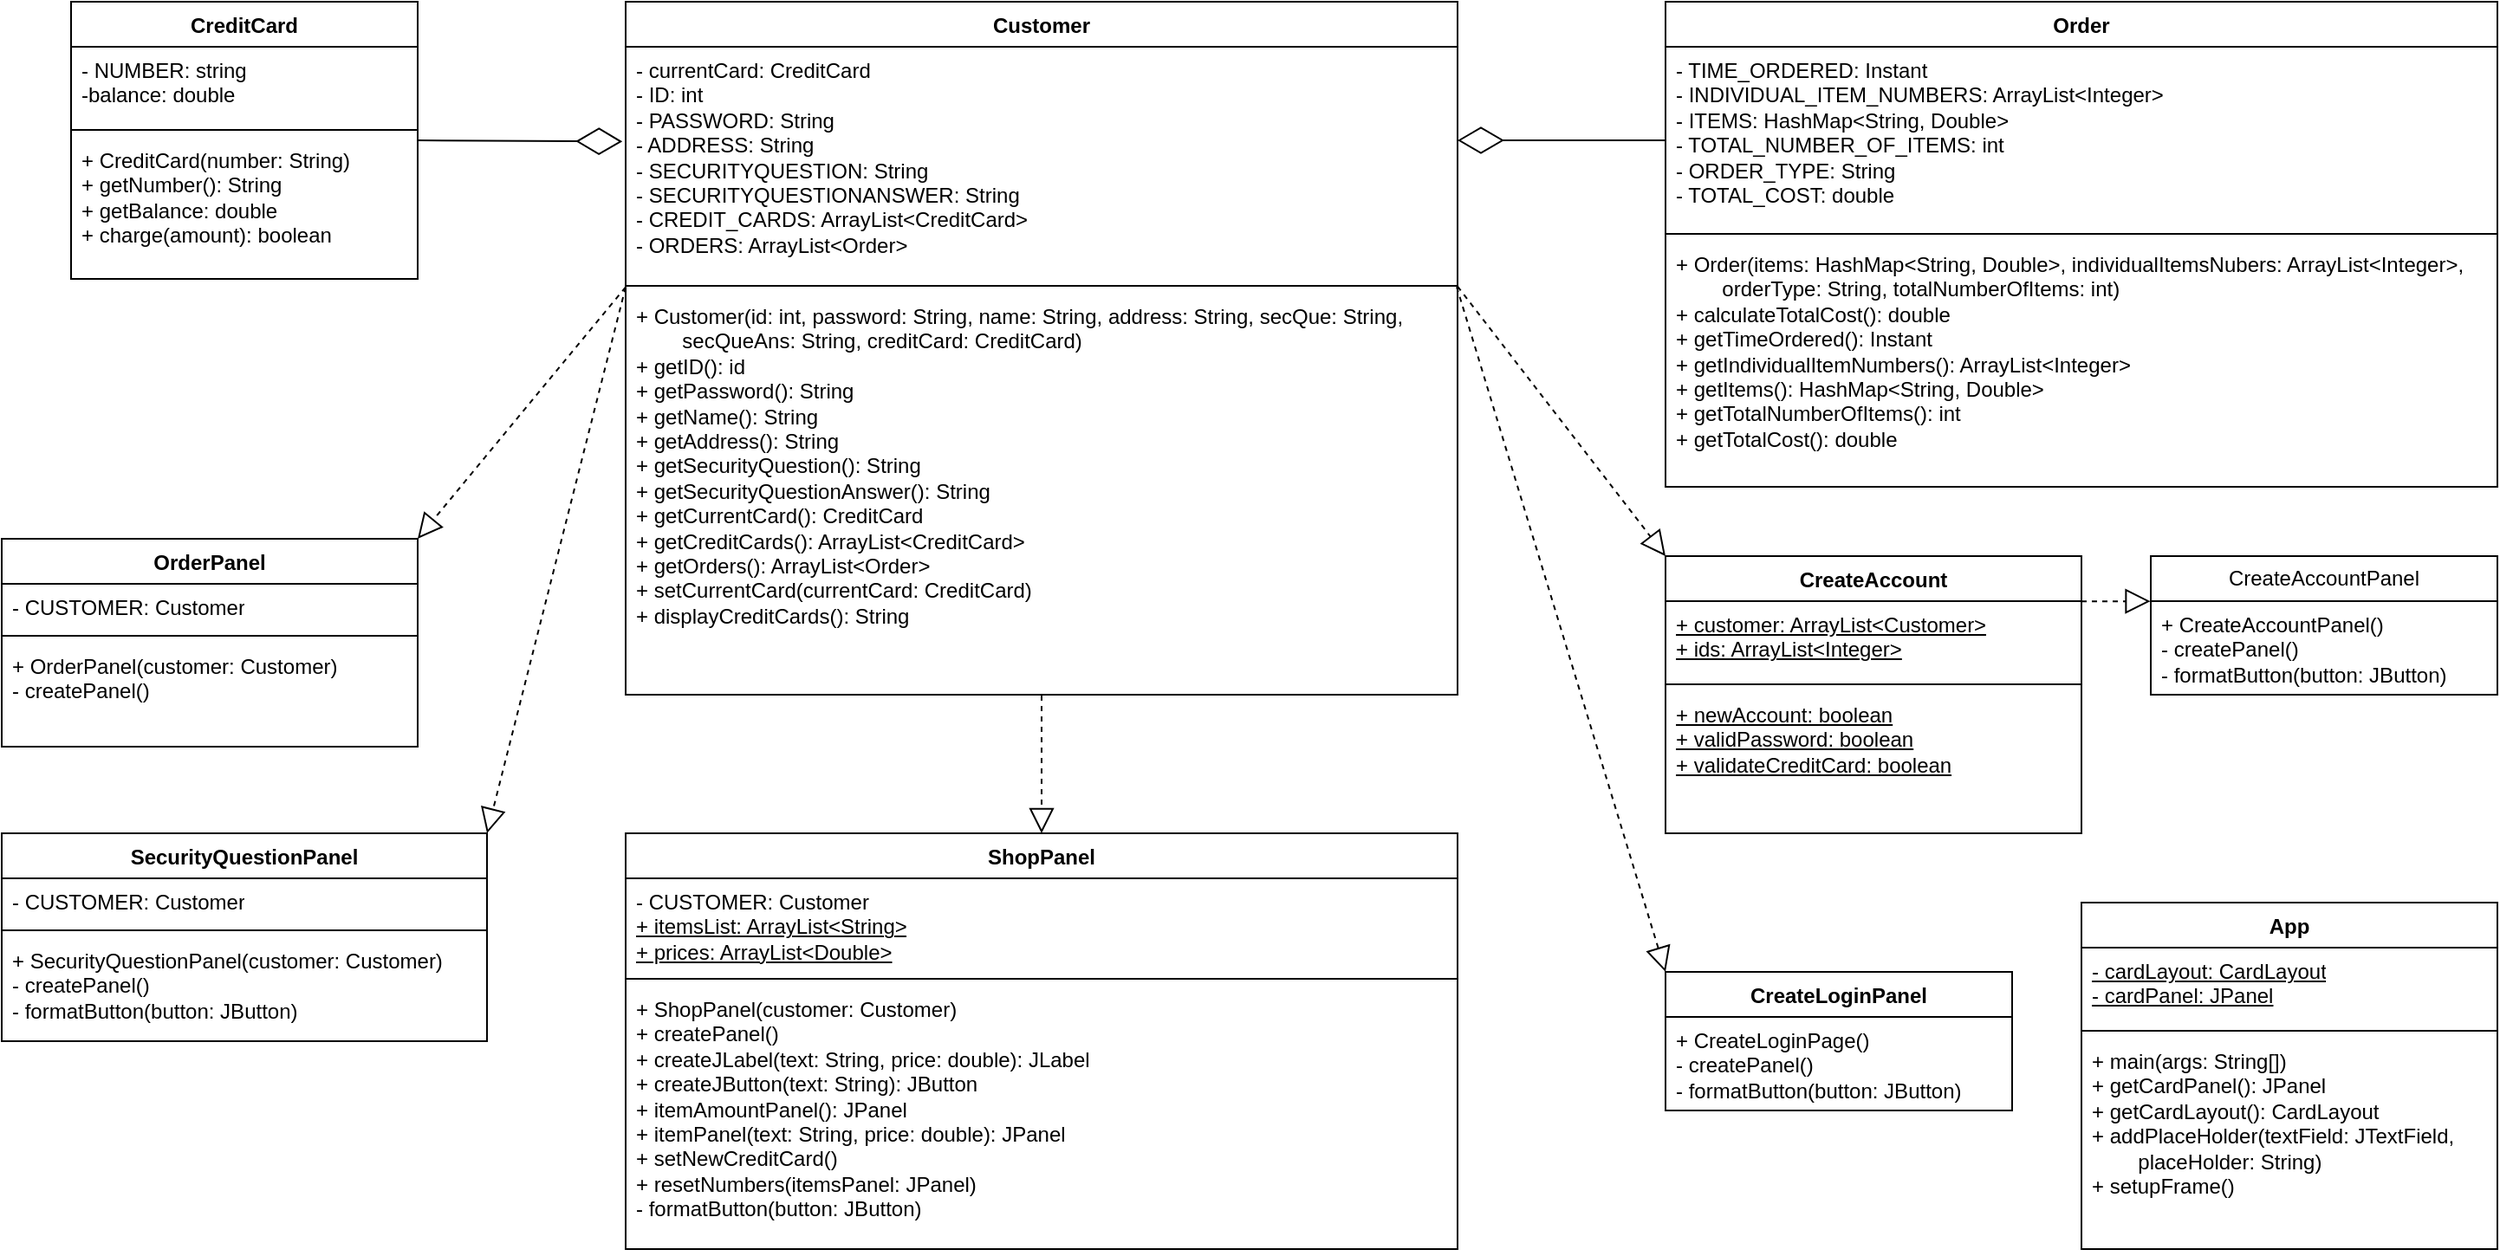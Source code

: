 <mxfile version="24.7.1" type="github">
  <diagram name="Page-1" id="fTPm5DQP8wG06u_MqmHy">
    <mxGraphModel dx="2026" dy="642" grid="1" gridSize="10" guides="1" tooltips="1" connect="1" arrows="1" fold="1" page="0" pageScale="1" pageWidth="827" pageHeight="1169" math="0" shadow="0">
      <root>
        <mxCell id="0" />
        <mxCell id="1" parent="0" />
        <mxCell id="OHdOC4P4XVelpUxqnQEv-1" value="CreateAccount" style="swimlane;fontStyle=1;align=center;verticalAlign=top;childLayout=stackLayout;horizontal=1;startSize=26;horizontalStack=0;resizeParent=1;resizeParentMax=0;resizeLast=0;collapsible=1;marginBottom=0;whiteSpace=wrap;html=1;" parent="1" vertex="1">
          <mxGeometry x="40" y="800" width="240" height="160" as="geometry" />
        </mxCell>
        <mxCell id="OHdOC4P4XVelpUxqnQEv-2" value="&lt;div&gt;&lt;u&gt;+ customer: ArrayList&amp;lt;Customer&amp;gt;&lt;/u&gt;&lt;/div&gt;&lt;div&gt;&lt;u&gt;+ ids: ArrayList&amp;lt;Integer&amp;gt;&lt;/u&gt;&lt;br&gt;&lt;/div&gt;" style="text;strokeColor=none;fillColor=none;align=left;verticalAlign=top;spacingLeft=4;spacingRight=4;overflow=hidden;rotatable=0;points=[[0,0.5],[1,0.5]];portConstraint=eastwest;whiteSpace=wrap;html=1;" parent="OHdOC4P4XVelpUxqnQEv-1" vertex="1">
          <mxGeometry y="26" width="240" height="44" as="geometry" />
        </mxCell>
        <mxCell id="OHdOC4P4XVelpUxqnQEv-3" value="" style="line;strokeWidth=1;fillColor=none;align=left;verticalAlign=middle;spacingTop=-1;spacingLeft=3;spacingRight=3;rotatable=0;labelPosition=right;points=[];portConstraint=eastwest;strokeColor=inherit;" parent="OHdOC4P4XVelpUxqnQEv-1" vertex="1">
          <mxGeometry y="70" width="240" height="8" as="geometry" />
        </mxCell>
        <mxCell id="OHdOC4P4XVelpUxqnQEv-4" value="&lt;div&gt;&lt;u&gt;+ newAccount: boolean&lt;/u&gt;&lt;/div&gt;&lt;div&gt;&lt;u&gt;+ validPassword: boolean&lt;/u&gt;&lt;/div&gt;&lt;div&gt;&lt;u&gt;+ validateCreditCard: boolean&lt;/u&gt;&lt;br&gt;&lt;/div&gt;" style="text;strokeColor=none;fillColor=none;align=left;verticalAlign=top;spacingLeft=4;spacingRight=4;overflow=hidden;rotatable=0;points=[[0,0.5],[1,0.5]];portConstraint=eastwest;whiteSpace=wrap;html=1;" parent="OHdOC4P4XVelpUxqnQEv-1" vertex="1">
          <mxGeometry y="78" width="240" height="82" as="geometry" />
        </mxCell>
        <mxCell id="OHdOC4P4XVelpUxqnQEv-5" value="CreateLoginPanel" style="swimlane;fontStyle=1;align=center;verticalAlign=top;childLayout=stackLayout;horizontal=1;startSize=26;horizontalStack=0;resizeParent=1;resizeParentMax=0;resizeLast=0;collapsible=1;marginBottom=0;whiteSpace=wrap;html=1;" parent="1" vertex="1">
          <mxGeometry x="40" y="1040" width="200" height="80" as="geometry" />
        </mxCell>
        <mxCell id="OHdOC4P4XVelpUxqnQEv-8" value="&lt;div&gt;+ CreateLoginPage()&lt;/div&gt;&lt;div&gt;- createPanel()&lt;br&gt;&lt;/div&gt;&lt;div&gt;- formatButton(button: JButton)&lt;br&gt;&lt;/div&gt;" style="text;strokeColor=none;fillColor=none;align=left;verticalAlign=top;spacingLeft=4;spacingRight=4;overflow=hidden;rotatable=0;points=[[0,0.5],[1,0.5]];portConstraint=eastwest;whiteSpace=wrap;html=1;" parent="OHdOC4P4XVelpUxqnQEv-5" vertex="1">
          <mxGeometry y="26" width="200" height="54" as="geometry" />
        </mxCell>
        <mxCell id="OHdOC4P4XVelpUxqnQEv-13" value="CreateAccountPanel" style="swimlane;fontStyle=0;childLayout=stackLayout;horizontal=1;startSize=26;fillColor=none;horizontalStack=0;resizeParent=1;resizeParentMax=0;resizeLast=0;collapsible=1;marginBottom=0;whiteSpace=wrap;html=1;" parent="1" vertex="1">
          <mxGeometry x="320" y="800" width="200" height="80" as="geometry" />
        </mxCell>
        <mxCell id="OHdOC4P4XVelpUxqnQEv-14" value="&lt;div&gt;+ CreateAccountPanel()&lt;/div&gt;&lt;div&gt;- createPanel()&lt;/div&gt;&lt;div&gt;- formatButton(button: JButton)&lt;br&gt;&lt;/div&gt;" style="text;strokeColor=none;fillColor=none;align=left;verticalAlign=top;spacingLeft=4;spacingRight=4;overflow=hidden;rotatable=0;points=[[0,0.5],[1,0.5]];portConstraint=eastwest;whiteSpace=wrap;html=1;" parent="OHdOC4P4XVelpUxqnQEv-13" vertex="1">
          <mxGeometry y="26" width="200" height="54" as="geometry" />
        </mxCell>
        <mxCell id="OHdOC4P4XVelpUxqnQEv-17" value="CreditCard" style="swimlane;fontStyle=1;align=center;verticalAlign=top;childLayout=stackLayout;horizontal=1;startSize=26;horizontalStack=0;resizeParent=1;resizeParentMax=0;resizeLast=0;collapsible=1;marginBottom=0;whiteSpace=wrap;html=1;" parent="1" vertex="1">
          <mxGeometry x="-880" y="480" width="200" height="160" as="geometry" />
        </mxCell>
        <mxCell id="OHdOC4P4XVelpUxqnQEv-18" value="&lt;div&gt;- NUMBER: string&lt;/div&gt;&lt;div&gt;-balance: double&lt;br&gt;&lt;/div&gt;" style="text;strokeColor=none;fillColor=none;align=left;verticalAlign=top;spacingLeft=4;spacingRight=4;overflow=hidden;rotatable=0;points=[[0,0.5],[1,0.5]];portConstraint=eastwest;whiteSpace=wrap;html=1;" parent="OHdOC4P4XVelpUxqnQEv-17" vertex="1">
          <mxGeometry y="26" width="200" height="44" as="geometry" />
        </mxCell>
        <mxCell id="OHdOC4P4XVelpUxqnQEv-19" value="" style="line;strokeWidth=1;fillColor=none;align=left;verticalAlign=middle;spacingTop=-1;spacingLeft=3;spacingRight=3;rotatable=0;labelPosition=right;points=[];portConstraint=eastwest;strokeColor=inherit;" parent="OHdOC4P4XVelpUxqnQEv-17" vertex="1">
          <mxGeometry y="70" width="200" height="8" as="geometry" />
        </mxCell>
        <mxCell id="OHdOC4P4XVelpUxqnQEv-20" value="&lt;div&gt;+ CreditCard(number: String)&lt;/div&gt;&lt;div&gt;+ getNumber(): String&lt;/div&gt;&lt;div&gt;+ getBalance: double&lt;/div&gt;&lt;div&gt;+ charge(amount): boolean&lt;br&gt;&lt;/div&gt;" style="text;strokeColor=none;fillColor=none;align=left;verticalAlign=top;spacingLeft=4;spacingRight=4;overflow=hidden;rotatable=0;points=[[0,0.5],[1,0.5]];portConstraint=eastwest;whiteSpace=wrap;html=1;" parent="OHdOC4P4XVelpUxqnQEv-17" vertex="1">
          <mxGeometry y="78" width="200" height="82" as="geometry" />
        </mxCell>
        <mxCell id="OHdOC4P4XVelpUxqnQEv-21" value="Customer" style="swimlane;fontStyle=1;align=center;verticalAlign=top;childLayout=stackLayout;horizontal=1;startSize=26;horizontalStack=0;resizeParent=1;resizeParentMax=0;resizeLast=0;collapsible=1;marginBottom=0;whiteSpace=wrap;html=1;" parent="1" vertex="1">
          <mxGeometry x="-560" y="480" width="480" height="400" as="geometry" />
        </mxCell>
        <mxCell id="OHdOC4P4XVelpUxqnQEv-22" value="&lt;div&gt;- currentCard: CreditCard&lt;/div&gt;&lt;div&gt;- ID: int&lt;/div&gt;&lt;div&gt;- PASSWORD: String&lt;/div&gt;&lt;div&gt;- ADDRESS: String&lt;/div&gt;&lt;div&gt;- SECURITYQUESTION: String&lt;/div&gt;&lt;div&gt;- SECURITYQUESTIONANSWER: String&lt;/div&gt;&lt;div&gt;- CREDIT_CARDS: ArrayList&amp;lt;CreditCard&amp;gt;&lt;/div&gt;&lt;div&gt;- ORDERS: ArrayList&amp;lt;Order&amp;gt;&lt;br&gt;&lt;/div&gt;&lt;div&gt;&lt;br&gt;&lt;/div&gt;" style="text;strokeColor=none;fillColor=none;align=left;verticalAlign=top;spacingLeft=4;spacingRight=4;overflow=hidden;rotatable=0;points=[[0,0.5],[1,0.5]];portConstraint=eastwest;whiteSpace=wrap;html=1;" parent="OHdOC4P4XVelpUxqnQEv-21" vertex="1">
          <mxGeometry y="26" width="480" height="134" as="geometry" />
        </mxCell>
        <mxCell id="OHdOC4P4XVelpUxqnQEv-23" value="" style="line;strokeWidth=1;fillColor=none;align=left;verticalAlign=middle;spacingTop=-1;spacingLeft=3;spacingRight=3;rotatable=0;labelPosition=right;points=[];portConstraint=eastwest;strokeColor=inherit;" parent="OHdOC4P4XVelpUxqnQEv-21" vertex="1">
          <mxGeometry y="160" width="480" height="8" as="geometry" />
        </mxCell>
        <mxCell id="OHdOC4P4XVelpUxqnQEv-24" value="&lt;div&gt;+ Customer(id: int, password: String, name: String, address: String, secQue: String, &lt;span style=&quot;white-space: pre;&quot;&gt;&#x9;&lt;/span&gt;secQueAns: String, creditCard: CreditCard)&lt;/div&gt;&lt;div&gt;+ getID(): id&lt;/div&gt;&lt;div&gt;+ getPassword(): String&lt;/div&gt;&lt;div&gt;+ getName(): String&lt;/div&gt;&lt;div&gt;+ getAddress(): String&lt;/div&gt;&lt;div&gt;+ getSecurityQuestion(): String&lt;/div&gt;&lt;div&gt;+ getSecurityQuestionAnswer(): String&lt;/div&gt;&lt;div&gt;+ getCurrentCard(): CreditCard&lt;/div&gt;&lt;div&gt;+ getCreditCards(): ArrayList&amp;lt;CreditCard&amp;gt;&lt;/div&gt;&lt;div&gt;+ getOrders(): ArrayList&amp;lt;Order&amp;gt;&lt;br&gt;&lt;/div&gt;&lt;div&gt;+ setCurrentCard(currentCard: CreditCard)&lt;/div&gt;&lt;div&gt;+ displayCreditCards(): String&lt;br&gt;&lt;/div&gt;" style="text;strokeColor=none;fillColor=none;align=left;verticalAlign=top;spacingLeft=4;spacingRight=4;overflow=hidden;rotatable=0;points=[[0,0.5],[1,0.5]];portConstraint=eastwest;whiteSpace=wrap;html=1;" parent="OHdOC4P4XVelpUxqnQEv-21" vertex="1">
          <mxGeometry y="168" width="480" height="232" as="geometry" />
        </mxCell>
        <mxCell id="OHdOC4P4XVelpUxqnQEv-30" value="Order" style="swimlane;fontStyle=1;align=center;verticalAlign=top;childLayout=stackLayout;horizontal=1;startSize=26;horizontalStack=0;resizeParent=1;resizeParentMax=0;resizeLast=0;collapsible=1;marginBottom=0;whiteSpace=wrap;html=1;" parent="1" vertex="1">
          <mxGeometry x="40" y="480" width="480" height="280" as="geometry" />
        </mxCell>
        <mxCell id="OHdOC4P4XVelpUxqnQEv-31" value="&lt;div&gt;- TIME_ORDERED: Instant&lt;/div&gt;&lt;div&gt;- INDIVIDUAL_ITEM_NUMBERS: ArrayList&amp;lt;Integer&amp;gt;&lt;/div&gt;&lt;div&gt;- ITEMS: HashMap&amp;lt;String, Double&amp;gt;&lt;/div&gt;&lt;div&gt;- TOTAL_NUMBER_OF_ITEMS: int&lt;/div&gt;&lt;div&gt;- ORDER_TYPE: String&lt;/div&gt;&lt;div&gt;- TOTAL_COST: double&lt;br&gt;&lt;/div&gt;" style="text;strokeColor=none;fillColor=none;align=left;verticalAlign=top;spacingLeft=4;spacingRight=4;overflow=hidden;rotatable=0;points=[[0,0.5],[1,0.5]];portConstraint=eastwest;whiteSpace=wrap;html=1;" parent="OHdOC4P4XVelpUxqnQEv-30" vertex="1">
          <mxGeometry y="26" width="480" height="104" as="geometry" />
        </mxCell>
        <mxCell id="OHdOC4P4XVelpUxqnQEv-32" value="" style="line;strokeWidth=1;fillColor=none;align=left;verticalAlign=middle;spacingTop=-1;spacingLeft=3;spacingRight=3;rotatable=0;labelPosition=right;points=[];portConstraint=eastwest;strokeColor=inherit;" parent="OHdOC4P4XVelpUxqnQEv-30" vertex="1">
          <mxGeometry y="130" width="480" height="8" as="geometry" />
        </mxCell>
        <mxCell id="OHdOC4P4XVelpUxqnQEv-33" value="&lt;div&gt;+ Order(items: HashMap&amp;lt;String, Double&amp;gt;, individualItemsNubers: ArrayList&amp;lt;Integer&amp;gt;, &lt;span style=&quot;white-space: pre;&quot;&gt;&#x9;&lt;/span&gt;orderType: String, totalNumberOfItems: int)&lt;/div&gt;&lt;div&gt;+ calculateTotalCost(): double&lt;/div&gt;&lt;div&gt;+ getTimeOrdered(): Instant&lt;br&gt;&lt;/div&gt;&lt;div&gt;+ getIndividualItemNumbers(): ArrayList&amp;lt;Integer&amp;gt;&lt;/div&gt;&lt;div&gt;+ getItems(): HashMap&amp;lt;String, Double&amp;gt;&lt;/div&gt;&lt;div&gt;+ getTotalNumberOfItems(): int&lt;/div&gt;&lt;div&gt;+ getTotalCost(): double&lt;br&gt;&lt;/div&gt;" style="text;strokeColor=none;fillColor=none;align=left;verticalAlign=top;spacingLeft=4;spacingRight=4;overflow=hidden;rotatable=0;points=[[0,0.5],[1,0.5]];portConstraint=eastwest;whiteSpace=wrap;html=1;" parent="OHdOC4P4XVelpUxqnQEv-30" vertex="1">
          <mxGeometry y="138" width="480" height="142" as="geometry" />
        </mxCell>
        <mxCell id="OHdOC4P4XVelpUxqnQEv-35" value="OrderPanel" style="swimlane;fontStyle=1;align=center;verticalAlign=top;childLayout=stackLayout;horizontal=1;startSize=26;horizontalStack=0;resizeParent=1;resizeParentMax=0;resizeLast=0;collapsible=1;marginBottom=0;whiteSpace=wrap;html=1;" parent="1" vertex="1">
          <mxGeometry x="-920" y="790" width="240" height="120" as="geometry" />
        </mxCell>
        <mxCell id="OHdOC4P4XVelpUxqnQEv-36" value="- CUSTOMER: Customer" style="text;strokeColor=none;fillColor=none;align=left;verticalAlign=top;spacingLeft=4;spacingRight=4;overflow=hidden;rotatable=0;points=[[0,0.5],[1,0.5]];portConstraint=eastwest;whiteSpace=wrap;html=1;" parent="OHdOC4P4XVelpUxqnQEv-35" vertex="1">
          <mxGeometry y="26" width="240" height="26" as="geometry" />
        </mxCell>
        <mxCell id="OHdOC4P4XVelpUxqnQEv-37" value="" style="line;strokeWidth=1;fillColor=none;align=left;verticalAlign=middle;spacingTop=-1;spacingLeft=3;spacingRight=3;rotatable=0;labelPosition=right;points=[];portConstraint=eastwest;strokeColor=inherit;" parent="OHdOC4P4XVelpUxqnQEv-35" vertex="1">
          <mxGeometry y="52" width="240" height="8" as="geometry" />
        </mxCell>
        <mxCell id="OHdOC4P4XVelpUxqnQEv-38" value="&lt;div&gt;+ OrderPanel(customer: Customer)&lt;/div&gt;&lt;div&gt;- createPanel()&lt;br&gt;&lt;/div&gt;" style="text;strokeColor=none;fillColor=none;align=left;verticalAlign=top;spacingLeft=4;spacingRight=4;overflow=hidden;rotatable=0;points=[[0,0.5],[1,0.5]];portConstraint=eastwest;whiteSpace=wrap;html=1;" parent="OHdOC4P4XVelpUxqnQEv-35" vertex="1">
          <mxGeometry y="60" width="240" height="60" as="geometry" />
        </mxCell>
        <mxCell id="OHdOC4P4XVelpUxqnQEv-39" value="SecurityQuestionPanel" style="swimlane;fontStyle=1;align=center;verticalAlign=top;childLayout=stackLayout;horizontal=1;startSize=26;horizontalStack=0;resizeParent=1;resizeParentMax=0;resizeLast=0;collapsible=1;marginBottom=0;whiteSpace=wrap;html=1;" parent="1" vertex="1">
          <mxGeometry x="-920" y="960" width="280" height="120" as="geometry" />
        </mxCell>
        <mxCell id="OHdOC4P4XVelpUxqnQEv-40" value="- CUSTOMER: Customer" style="text;strokeColor=none;fillColor=none;align=left;verticalAlign=top;spacingLeft=4;spacingRight=4;overflow=hidden;rotatable=0;points=[[0,0.5],[1,0.5]];portConstraint=eastwest;whiteSpace=wrap;html=1;" parent="OHdOC4P4XVelpUxqnQEv-39" vertex="1">
          <mxGeometry y="26" width="280" height="26" as="geometry" />
        </mxCell>
        <mxCell id="OHdOC4P4XVelpUxqnQEv-41" value="" style="line;strokeWidth=1;fillColor=none;align=left;verticalAlign=middle;spacingTop=-1;spacingLeft=3;spacingRight=3;rotatable=0;labelPosition=right;points=[];portConstraint=eastwest;strokeColor=inherit;" parent="OHdOC4P4XVelpUxqnQEv-39" vertex="1">
          <mxGeometry y="52" width="280" height="8" as="geometry" />
        </mxCell>
        <mxCell id="OHdOC4P4XVelpUxqnQEv-42" value="&lt;div&gt;+ SecurityQuestionPanel(customer: Customer)&lt;/div&gt;&lt;div&gt;- createPanel()&lt;br&gt;&lt;/div&gt;&lt;div&gt;- formatButton(button: JButton)&lt;br&gt;&lt;/div&gt;" style="text;strokeColor=none;fillColor=none;align=left;verticalAlign=top;spacingLeft=4;spacingRight=4;overflow=hidden;rotatable=0;points=[[0,0.5],[1,0.5]];portConstraint=eastwest;whiteSpace=wrap;html=1;" parent="OHdOC4P4XVelpUxqnQEv-39" vertex="1">
          <mxGeometry y="60" width="280" height="60" as="geometry" />
        </mxCell>
        <mxCell id="OHdOC4P4XVelpUxqnQEv-43" value="ShopPanel" style="swimlane;fontStyle=1;align=center;verticalAlign=top;childLayout=stackLayout;horizontal=1;startSize=26;horizontalStack=0;resizeParent=1;resizeParentMax=0;resizeLast=0;collapsible=1;marginBottom=0;whiteSpace=wrap;html=1;" parent="1" vertex="1">
          <mxGeometry x="-560" y="960" width="480" height="240" as="geometry" />
        </mxCell>
        <mxCell id="OHdOC4P4XVelpUxqnQEv-44" value="&lt;div&gt;- CUSTOMER: Customer&lt;/div&gt;&lt;div&gt;&lt;u&gt;+ itemsList: ArrayList&amp;lt;String&amp;gt;&lt;br&gt;+ prices: ArrayList&amp;lt;Double&amp;gt;&lt;/u&gt;&lt;br&gt;&lt;/div&gt;" style="text;strokeColor=none;fillColor=none;align=left;verticalAlign=top;spacingLeft=4;spacingRight=4;overflow=hidden;rotatable=0;points=[[0,0.5],[1,0.5]];portConstraint=eastwest;whiteSpace=wrap;html=1;" parent="OHdOC4P4XVelpUxqnQEv-43" vertex="1">
          <mxGeometry y="26" width="480" height="54" as="geometry" />
        </mxCell>
        <mxCell id="OHdOC4P4XVelpUxqnQEv-45" value="" style="line;strokeWidth=1;fillColor=none;align=left;verticalAlign=middle;spacingTop=-1;spacingLeft=3;spacingRight=3;rotatable=0;labelPosition=right;points=[];portConstraint=eastwest;strokeColor=inherit;" parent="OHdOC4P4XVelpUxqnQEv-43" vertex="1">
          <mxGeometry y="80" width="480" height="8" as="geometry" />
        </mxCell>
        <mxCell id="OHdOC4P4XVelpUxqnQEv-46" value="&lt;div&gt;+ ShopPanel(customer: Customer)&lt;/div&gt;&lt;div&gt;+ createPanel()&lt;/div&gt;&lt;div&gt;+ createJLabel(text: String, price: double): JLabel&lt;/div&gt;&lt;div&gt;+ createJButton(text: String): JButton&lt;/div&gt;&lt;div&gt;+ itemAmountPanel(): JPanel&lt;/div&gt;&lt;div&gt;+ itemPanel(text: String, price: double): JPanel&lt;/div&gt;&lt;div&gt;+ setNewCreditCard()&lt;/div&gt;&lt;div&gt;+ resetNumbers(itemsPanel: JPanel)&lt;/div&gt;&lt;div&gt;- formatButton(button: JButton)&lt;br&gt;&lt;/div&gt;" style="text;strokeColor=none;fillColor=none;align=left;verticalAlign=top;spacingLeft=4;spacingRight=4;overflow=hidden;rotatable=0;points=[[0,0.5],[1,0.5]];portConstraint=eastwest;whiteSpace=wrap;html=1;" parent="OHdOC4P4XVelpUxqnQEv-43" vertex="1">
          <mxGeometry y="88" width="480" height="152" as="geometry" />
        </mxCell>
        <mxCell id="OHdOC4P4XVelpUxqnQEv-47" value="" style="endArrow=diamondThin;endFill=0;endSize=24;html=1;rounded=0;entryX=-0.004;entryY=0.408;entryDx=0;entryDy=0;entryPerimeter=0;" parent="1" target="OHdOC4P4XVelpUxqnQEv-22" edge="1">
          <mxGeometry width="160" relative="1" as="geometry">
            <mxPoint x="-680" y="560" as="sourcePoint" />
            <mxPoint x="-160" y="720" as="targetPoint" />
          </mxGeometry>
        </mxCell>
        <mxCell id="OHdOC4P4XVelpUxqnQEv-48" value="" style="endArrow=diamondThin;endFill=0;endSize=24;html=1;rounded=0;" parent="1" edge="1">
          <mxGeometry width="160" relative="1" as="geometry">
            <mxPoint x="40" y="560" as="sourcePoint" />
            <mxPoint x="-80" y="560" as="targetPoint" />
          </mxGeometry>
        </mxCell>
        <mxCell id="OHdOC4P4XVelpUxqnQEv-56" value="" style="endArrow=block;dashed=1;endFill=0;endSize=12;html=1;rounded=0;entryX=0;entryY=0;entryDx=0;entryDy=0;exitX=1;exitY=0.537;exitDx=0;exitDy=0;exitPerimeter=0;" parent="1" source="OHdOC4P4XVelpUxqnQEv-23" target="OHdOC4P4XVelpUxqnQEv-1" edge="1">
          <mxGeometry width="160" relative="1" as="geometry">
            <mxPoint x="-80" y="640" as="sourcePoint" />
            <mxPoint x="-70" y="910" as="targetPoint" />
          </mxGeometry>
        </mxCell>
        <mxCell id="OHdOC4P4XVelpUxqnQEv-57" value="" style="endArrow=block;dashed=1;endFill=0;endSize=12;html=1;rounded=0;exitX=0.999;exitY=0.575;exitDx=0;exitDy=0;exitPerimeter=0;entryX=0;entryY=0;entryDx=0;entryDy=0;" parent="1" source="OHdOC4P4XVelpUxqnQEv-23" target="OHdOC4P4XVelpUxqnQEv-5" edge="1">
          <mxGeometry width="160" relative="1" as="geometry">
            <mxPoint x="-230" y="910" as="sourcePoint" />
            <mxPoint x="-70" y="910" as="targetPoint" />
          </mxGeometry>
        </mxCell>
        <mxCell id="OHdOC4P4XVelpUxqnQEv-58" value="" style="endArrow=block;dashed=1;endFill=0;endSize=12;html=1;rounded=0;entryX=1;entryY=0;entryDx=0;entryDy=0;exitX=0;exitY=0.59;exitDx=0;exitDy=0;exitPerimeter=0;" parent="1" source="OHdOC4P4XVelpUxqnQEv-23" target="OHdOC4P4XVelpUxqnQEv-35" edge="1">
          <mxGeometry width="160" relative="1" as="geometry">
            <mxPoint x="-560" y="650" as="sourcePoint" />
            <mxPoint x="-220" y="870" as="targetPoint" />
          </mxGeometry>
        </mxCell>
        <mxCell id="OHdOC4P4XVelpUxqnQEv-59" value="" style="endArrow=block;dashed=1;endFill=0;endSize=12;html=1;rounded=0;exitX=0;exitY=0.59;exitDx=0;exitDy=0;exitPerimeter=0;entryX=1;entryY=0;entryDx=0;entryDy=0;" parent="1" source="OHdOC4P4XVelpUxqnQEv-23" target="OHdOC4P4XVelpUxqnQEv-39" edge="1">
          <mxGeometry width="160" relative="1" as="geometry">
            <mxPoint x="-380" y="870" as="sourcePoint" />
            <mxPoint x="-220" y="870" as="targetPoint" />
          </mxGeometry>
        </mxCell>
        <mxCell id="OHdOC4P4XVelpUxqnQEv-60" value="" style="endArrow=block;dashed=1;endFill=0;endSize=12;html=1;rounded=0;exitX=0.5;exitY=1.002;exitDx=0;exitDy=0;exitPerimeter=0;entryX=0.5;entryY=0;entryDx=0;entryDy=0;" parent="1" source="OHdOC4P4XVelpUxqnQEv-24" target="OHdOC4P4XVelpUxqnQEv-43" edge="1">
          <mxGeometry width="160" relative="1" as="geometry">
            <mxPoint x="-230" y="920" as="sourcePoint" />
            <mxPoint x="-70" y="920" as="targetPoint" />
          </mxGeometry>
        </mxCell>
        <mxCell id="OHdOC4P4XVelpUxqnQEv-61" value="" style="endArrow=block;dashed=1;endFill=0;endSize=12;html=1;rounded=0;exitX=1;exitY=0.002;exitDx=0;exitDy=0;exitPerimeter=0;entryX=-0.001;entryY=0.002;entryDx=0;entryDy=0;entryPerimeter=0;" parent="1" source="OHdOC4P4XVelpUxqnQEv-2" target="OHdOC4P4XVelpUxqnQEv-14" edge="1">
          <mxGeometry width="160" relative="1" as="geometry">
            <mxPoint x="290" y="830" as="sourcePoint" />
            <mxPoint x="490" y="830" as="targetPoint" />
          </mxGeometry>
        </mxCell>
        <mxCell id="3-EhFzq7JAlXkYXdXlQW-1" value="App" style="swimlane;fontStyle=1;align=center;verticalAlign=top;childLayout=stackLayout;horizontal=1;startSize=26;horizontalStack=0;resizeParent=1;resizeParentMax=0;resizeLast=0;collapsible=1;marginBottom=0;whiteSpace=wrap;html=1;" parent="1" vertex="1">
          <mxGeometry x="280" y="1000" width="240" height="200" as="geometry" />
        </mxCell>
        <mxCell id="3-EhFzq7JAlXkYXdXlQW-2" value="&lt;div&gt;&lt;u&gt;- cardLayout: CardLayout&lt;/u&gt;&lt;/div&gt;&lt;div&gt;&lt;u&gt;- cardPanel: JPanel&lt;/u&gt;&lt;br&gt;&lt;/div&gt;" style="text;strokeColor=none;fillColor=none;align=left;verticalAlign=top;spacingLeft=4;spacingRight=4;overflow=hidden;rotatable=0;points=[[0,0.5],[1,0.5]];portConstraint=eastwest;whiteSpace=wrap;html=1;" parent="3-EhFzq7JAlXkYXdXlQW-1" vertex="1">
          <mxGeometry y="26" width="240" height="44" as="geometry" />
        </mxCell>
        <mxCell id="3-EhFzq7JAlXkYXdXlQW-3" value="" style="line;strokeWidth=1;fillColor=none;align=left;verticalAlign=middle;spacingTop=-1;spacingLeft=3;spacingRight=3;rotatable=0;labelPosition=right;points=[];portConstraint=eastwest;strokeColor=inherit;" parent="3-EhFzq7JAlXkYXdXlQW-1" vertex="1">
          <mxGeometry y="70" width="240" height="8" as="geometry" />
        </mxCell>
        <mxCell id="3-EhFzq7JAlXkYXdXlQW-4" value="&lt;div&gt;+ main(args: String[])&lt;/div&gt;&lt;div&gt;+ getCardPanel(): JPanel&lt;/div&gt;&lt;div&gt;+ getCardLayout(): CardLayout&lt;/div&gt;&lt;div&gt;+ addPlaceHolder(textField: JTextField, &lt;span style=&quot;white-space: pre;&quot;&gt;&#x9;&lt;/span&gt;placeHolder: String)&lt;/div&gt;&lt;div&gt;+ setupFrame()&lt;br&gt;&lt;/div&gt;" style="text;strokeColor=none;fillColor=none;align=left;verticalAlign=top;spacingLeft=4;spacingRight=4;overflow=hidden;rotatable=0;points=[[0,0.5],[1,0.5]];portConstraint=eastwest;whiteSpace=wrap;html=1;" parent="3-EhFzq7JAlXkYXdXlQW-1" vertex="1">
          <mxGeometry y="78" width="240" height="122" as="geometry" />
        </mxCell>
      </root>
    </mxGraphModel>
  </diagram>
</mxfile>
